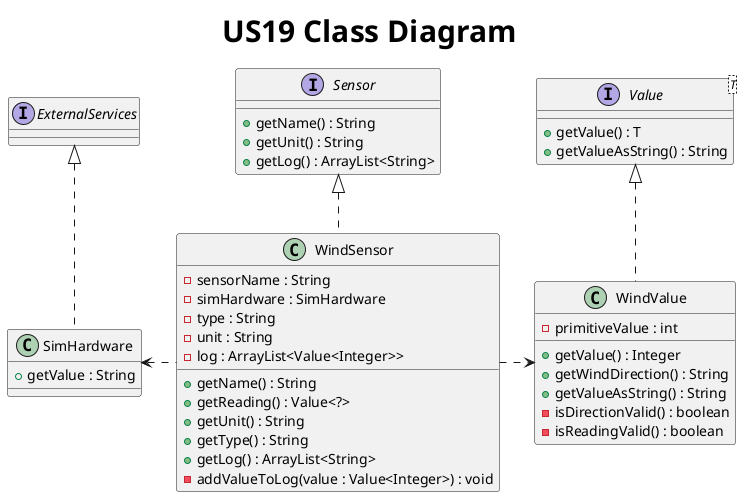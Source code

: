 @startuml
title <size: 30> US19 Class Diagram

interface Sensor {
    + getName() : String
    + getUnit() : String
    + getLog() : ArrayList<String>
}

interface Value<T> {
    + getValue() : T
    + getValueAsString() : String
}

interface ExternalServices {

}

class WindSensor{
    - sensorName : String
    - simHardware : SimHardware
    - type : String
    - unit : String
    - log : ArrayList<Value<Integer>>

    + getName() : String
    + getReading() : Value<?>
    + getUnit() : String
    + getType() : String
    + getLog() : ArrayList<String>
    - addValueToLog(value : Value<Integer>) : void
}

class WindValue{
    - primitiveValue : int

    + getValue() : Integer
    + getWindDirection() : String
    + getValueAsString() : String
    - isDirectionValid() : boolean
    - isReadingValid() : boolean
}

class SimHardware{
    + getValue : String
}

Value <|.. WindValue
Sensor <|.. WindSensor
ExternalServices <|.. SimHardware
WindSensor .right.> WindValue
WindSensor .left.> SimHardware

@enduml